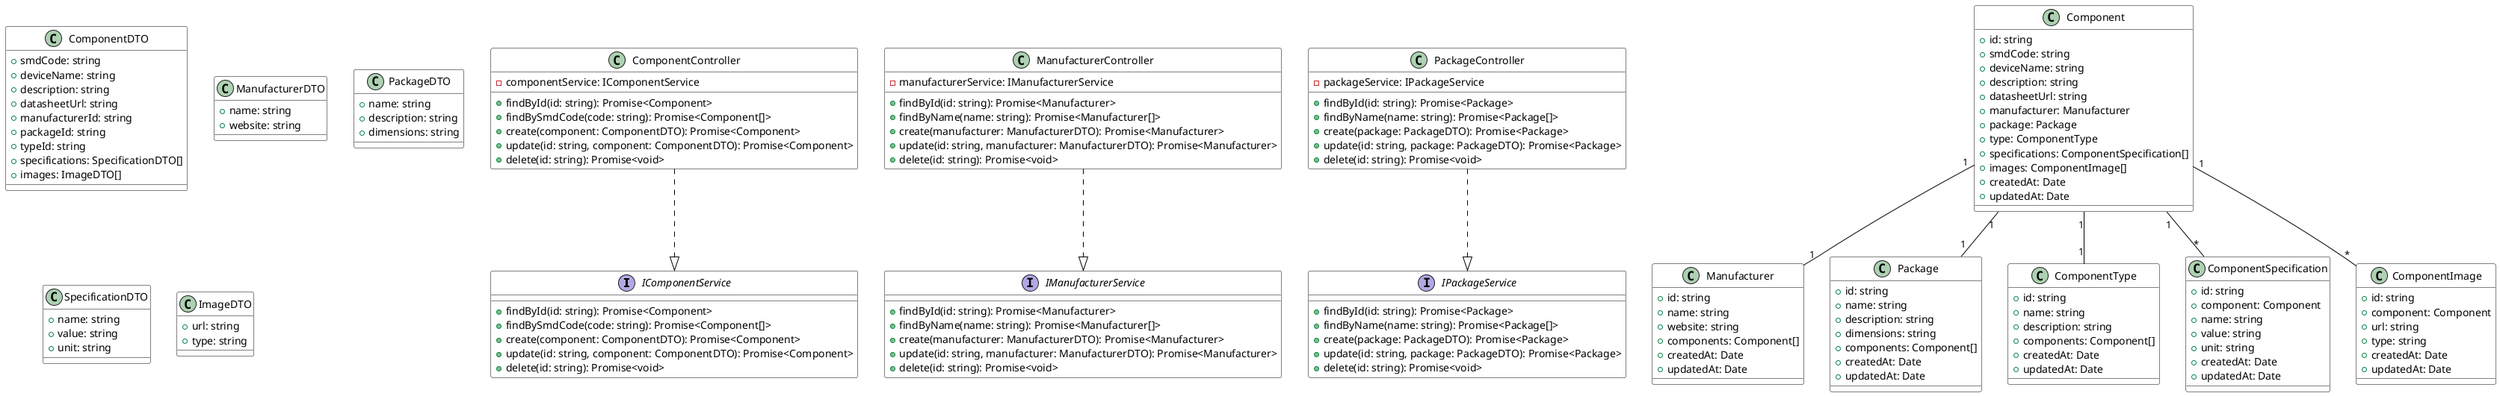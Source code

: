 @startuml Class Diagram

' Estilo do diagrama
skinparam class {
    BackgroundColor White
    ArrowColor Black
    BorderColor Black
}

' Interfaces
interface IComponentService {
    + findById(id: string): Promise<Component>
    + findBySmdCode(code: string): Promise<Component[]>
    + create(component: ComponentDTO): Promise<Component>
    + update(id: string, component: ComponentDTO): Promise<Component>
    + delete(id: string): Promise<void>
}

interface IManufacturerService {
    + findById(id: string): Promise<Manufacturer>
    + findByName(name: string): Promise<Manufacturer[]>
    + create(manufacturer: ManufacturerDTO): Promise<Manufacturer>
    + update(id: string, manufacturer: ManufacturerDTO): Promise<Manufacturer>
    + delete(id: string): Promise<void>
}

interface IPackageService {
    + findById(id: string): Promise<Package>
    + findByName(name: string): Promise<Package[]>
    + create(package: PackageDTO): Promise<Package>
    + update(id: string, package: PackageDTO): Promise<Package>
    + delete(id: string): Promise<void>
}

' DTOs
class ComponentDTO {
    + smdCode: string
    + deviceName: string
    + description: string
    + datasheetUrl: string
    + manufacturerId: string
    + packageId: string
    + typeId: string
    + specifications: SpecificationDTO[]
    + images: ImageDTO[]
}

class ManufacturerDTO {
    + name: string
    + website: string
}

class PackageDTO {
    + name: string
    + description: string
    + dimensions: string
}

class SpecificationDTO {
    + name: string
    + value: string
    + unit: string
}

class ImageDTO {
    + url: string
    + type: string
}

' Entidades
class Component {
    + id: string
    + smdCode: string
    + deviceName: string
    + description: string
    + datasheetUrl: string
    + manufacturer: Manufacturer
    + package: Package
    + type: ComponentType
    + specifications: ComponentSpecification[]
    + images: ComponentImage[]
    + createdAt: Date
    + updatedAt: Date
}

class Manufacturer {
    + id: string
    + name: string
    + website: string
    + components: Component[]
    + createdAt: Date
    + updatedAt: Date
}

class Package {
    + id: string
    + name: string
    + description: string
    + dimensions: string
    + components: Component[]
    + createdAt: Date
    + updatedAt: Date
}

class ComponentType {
    + id: string
    + name: string
    + description: string
    + components: Component[]
    + createdAt: Date
    + updatedAt: Date
}

class ComponentSpecification {
    + id: string
    + component: Component
    + name: string
    + value: string
    + unit: string
    + createdAt: Date
    + updatedAt: Date
}

class ComponentImage {
    + id: string
    + component: Component
    + url: string
    + type: string
    + createdAt: Date
    + updatedAt: Date
}

' Controllers
class ComponentController {
    - componentService: IComponentService
    + findById(id: string): Promise<Component>
    + findBySmdCode(code: string): Promise<Component[]>
    + create(component: ComponentDTO): Promise<Component>
    + update(id: string, component: ComponentDTO): Promise<Component>
    + delete(id: string): Promise<void>
}

class ManufacturerController {
    - manufacturerService: IManufacturerService
    + findById(id: string): Promise<Manufacturer>
    + findByName(name: string): Promise<Manufacturer[]>
    + create(manufacturer: ManufacturerDTO): Promise<Manufacturer>
    + update(id: string, manufacturer: ManufacturerDTO): Promise<Manufacturer>
    + delete(id: string): Promise<void>
}

class PackageController {
    - packageService: IPackageService
    + findById(id: string): Promise<Package>
    + findByName(name: string): Promise<Package[]>
    + create(package: PackageDTO): Promise<Package>
    + update(id: string, package: PackageDTO): Promise<Package>
    + delete(id: string): Promise<void>
}

' Relacionamentos
ComponentController ..|> IComponentService
ManufacturerController ..|> IManufacturerService
PackageController ..|> IPackageService

Component "1" -- "1" Manufacturer
Component "1" -- "1" Package
Component "1" -- "1" ComponentType
Component "1" -- "*" ComponentSpecification
Component "1" -- "*" ComponentImage

@enduml 